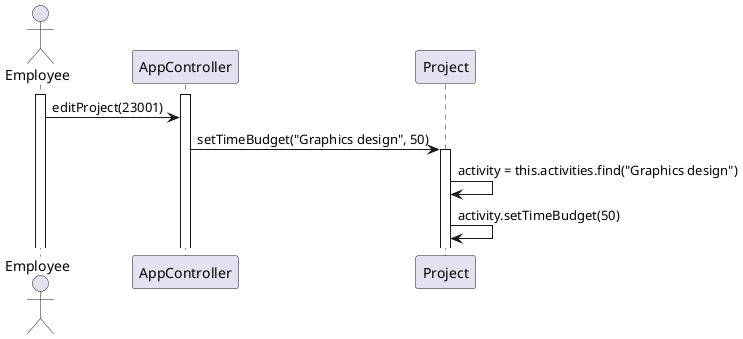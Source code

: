 @startuml createActivityNoPLCase2
actor "Employee" as emp
participant AppController as app
participant Project as p

activate app
activate emp
emp -> app : editProject(23001)
app -> p : setTimeBudget("Graphics design", 50)
activate p
p -> p : activity = this.activities.find("Graphics design")
p -> p : activity.setTimeBudget(50)
@enduml